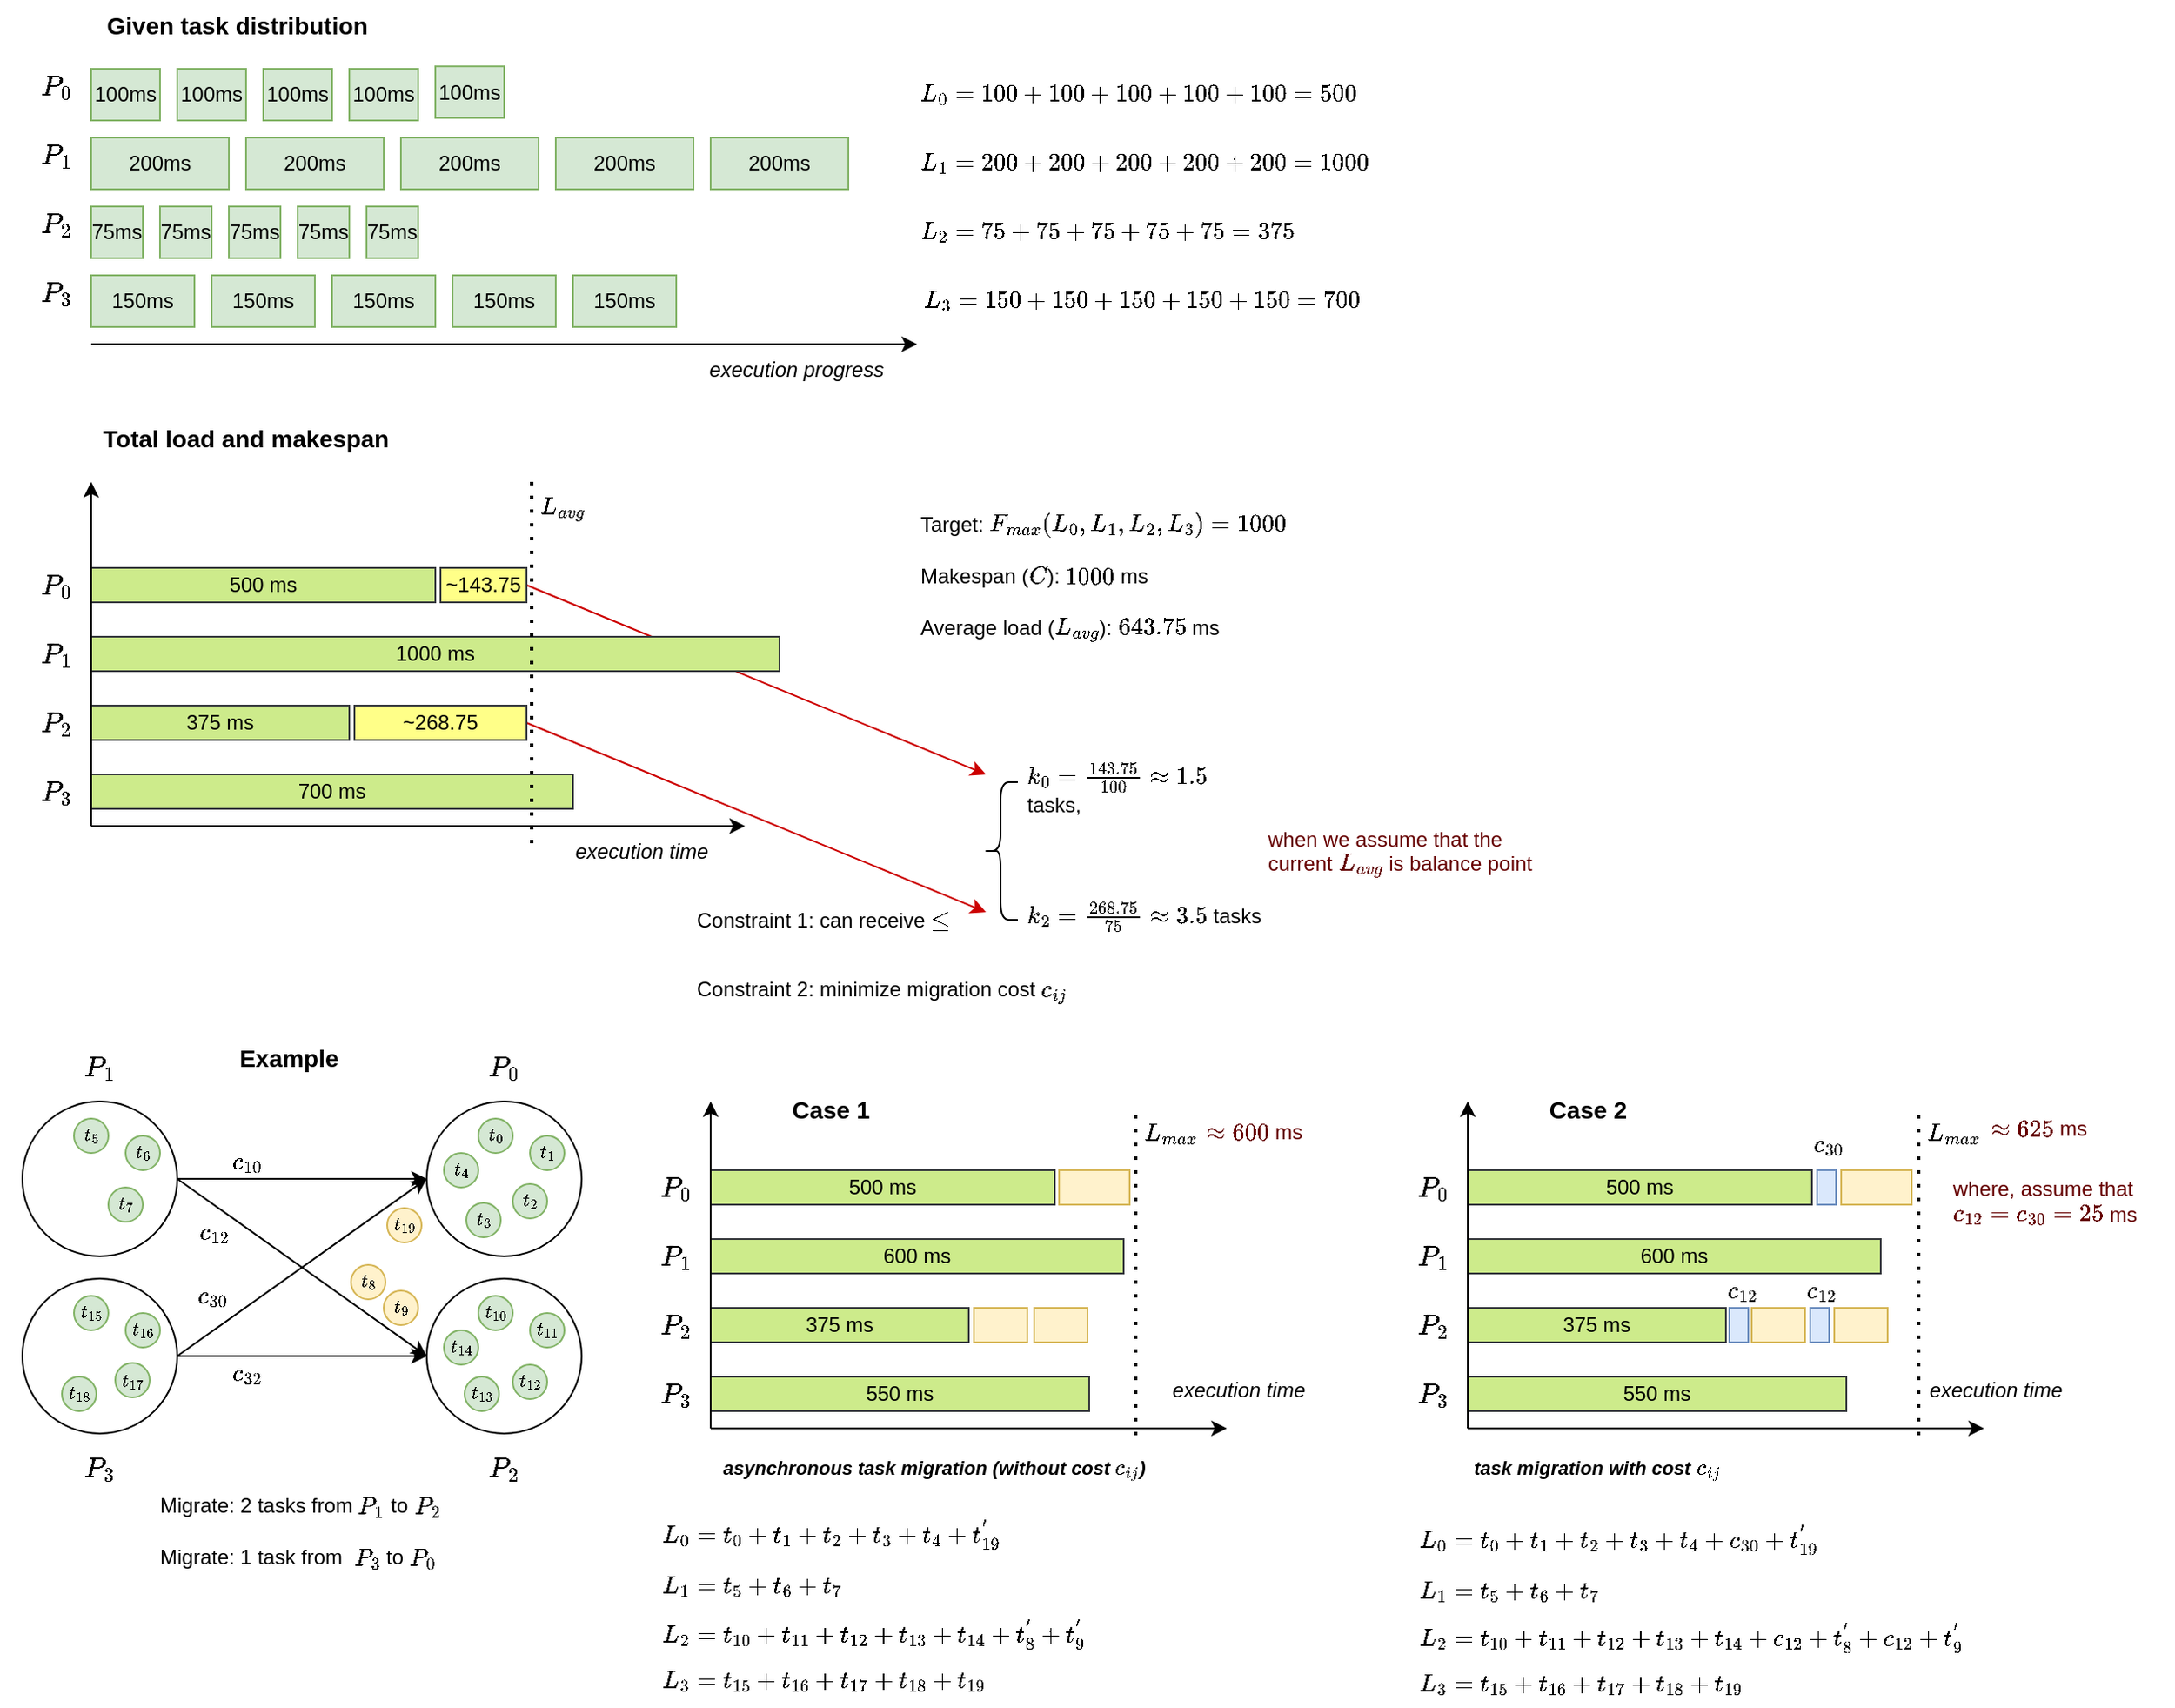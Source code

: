 <mxfile version="21.6.1" type="device">
  <diagram name="Page-1" id="OCD1pQ2lFyb5-pAs6mBr">
    <mxGraphModel dx="1500" dy="915" grid="1" gridSize="10" guides="1" tooltips="1" connect="1" arrows="1" fold="1" page="1" pageScale="1" pageWidth="850" pageHeight="1100" math="1" shadow="0">
      <root>
        <mxCell id="0" />
        <mxCell id="1" parent="0" />
        <mxCell id="dyOHYiIMp45q6dB9HG6w-23" value="" style="group" vertex="1" connectable="0" parent="1">
          <mxGeometry x="687" y="684" width="53" height="190" as="geometry" />
        </mxCell>
        <mxCell id="dyOHYiIMp45q6dB9HG6w-24" value="" style="endArrow=none;dashed=1;html=1;dashPattern=1 3;strokeWidth=2;rounded=0;" edge="1" parent="dyOHYiIMp45q6dB9HG6w-23">
          <mxGeometry width="50" height="50" relative="1" as="geometry">
            <mxPoint y="190" as="sourcePoint" />
            <mxPoint as="targetPoint" />
          </mxGeometry>
        </mxCell>
        <mxCell id="dyOHYiIMp45q6dB9HG6w-25" value="\(L_{max}\)" style="text;html=1;strokeColor=none;fillColor=none;align=left;verticalAlign=middle;whiteSpace=wrap;rounded=0;" vertex="1" parent="dyOHYiIMp45q6dB9HG6w-23">
          <mxGeometry x="3" width="50" height="27.143" as="geometry" />
        </mxCell>
        <mxCell id="dyOHYiIMp45q6dB9HG6w-4" value="" style="shape=curlyBracket;whiteSpace=wrap;html=1;rounded=1;labelPosition=left;verticalLabelPosition=middle;align=right;verticalAlign=middle;" vertex="1" parent="1">
          <mxGeometry x="598.5" y="494.5" width="20" height="80" as="geometry" />
        </mxCell>
        <mxCell id="sD0XBtN898RwaV4NvgBG-74" value="" style="endArrow=classic;html=1;rounded=0;exitX=1;exitY=0.5;exitDx=0;exitDy=0;strokeColor=#CC0000;" parent="1" source="sD0XBtN898RwaV4NvgBG-68" edge="1">
          <mxGeometry width="50" height="50" relative="1" as="geometry">
            <mxPoint x="343" y="390" as="sourcePoint" />
            <mxPoint x="600" y="570" as="targetPoint" />
          </mxGeometry>
        </mxCell>
        <mxCell id="sD0XBtN898RwaV4NvgBG-73" value="" style="endArrow=classic;html=1;rounded=0;exitX=1;exitY=0.5;exitDx=0;exitDy=0;strokeColor=#CC0000;" parent="1" source="sD0XBtN898RwaV4NvgBG-67" edge="1">
          <mxGeometry width="50" height="50" relative="1" as="geometry">
            <mxPoint x="400" y="490" as="sourcePoint" />
            <mxPoint x="600" y="490" as="targetPoint" />
          </mxGeometry>
        </mxCell>
        <mxCell id="sD0XBtN898RwaV4NvgBG-1" value="$$P_{0}$$" style="text;html=1;strokeColor=none;fillColor=none;align=center;verticalAlign=middle;whiteSpace=wrap;rounded=0;fontSize=14;" parent="1" vertex="1">
          <mxGeometry x="40" y="70" width="40" height="40" as="geometry" />
        </mxCell>
        <mxCell id="sD0XBtN898RwaV4NvgBG-2" value="$$P_{1}$$" style="text;html=1;strokeColor=none;fillColor=none;align=center;verticalAlign=middle;whiteSpace=wrap;rounded=0;fontSize=14;" parent="1" vertex="1">
          <mxGeometry x="40" y="110" width="40" height="40" as="geometry" />
        </mxCell>
        <mxCell id="sD0XBtN898RwaV4NvgBG-4" value="100ms" style="rounded=0;whiteSpace=wrap;html=1;fillColor=#d5e8d4;strokeColor=#82b366;" parent="1" vertex="1">
          <mxGeometry x="80" y="80" width="40" height="30" as="geometry" />
        </mxCell>
        <mxCell id="sD0XBtN898RwaV4NvgBG-5" value="100ms" style="rounded=0;whiteSpace=wrap;html=1;fillColor=#d5e8d4;strokeColor=#82b366;" parent="1" vertex="1">
          <mxGeometry x="130" y="80" width="40" height="30" as="geometry" />
        </mxCell>
        <mxCell id="sD0XBtN898RwaV4NvgBG-6" value="100ms" style="rounded=0;whiteSpace=wrap;html=1;fillColor=#d5e8d4;strokeColor=#82b366;" parent="1" vertex="1">
          <mxGeometry x="180" y="80" width="40" height="30" as="geometry" />
        </mxCell>
        <mxCell id="sD0XBtN898RwaV4NvgBG-7" value="100ms" style="rounded=0;whiteSpace=wrap;html=1;fillColor=#d5e8d4;strokeColor=#82b366;" parent="1" vertex="1">
          <mxGeometry x="230" y="80" width="40" height="30" as="geometry" />
        </mxCell>
        <mxCell id="sD0XBtN898RwaV4NvgBG-8" value="200ms" style="rounded=0;whiteSpace=wrap;html=1;fillColor=#d5e8d4;strokeColor=#82b366;" parent="1" vertex="1">
          <mxGeometry x="80" y="120" width="80" height="30" as="geometry" />
        </mxCell>
        <mxCell id="sD0XBtN898RwaV4NvgBG-13" value="75ms" style="rounded=0;whiteSpace=wrap;html=1;fillColor=#d5e8d4;strokeColor=#82b366;" parent="1" vertex="1">
          <mxGeometry x="80" y="160" width="30" height="30" as="geometry" />
        </mxCell>
        <mxCell id="sD0XBtN898RwaV4NvgBG-14" value="$$P_{2}$$" style="text;html=1;strokeColor=none;fillColor=none;align=center;verticalAlign=middle;whiteSpace=wrap;rounded=0;fontSize=14;" parent="1" vertex="1">
          <mxGeometry x="40" y="150" width="40" height="40" as="geometry" />
        </mxCell>
        <mxCell id="sD0XBtN898RwaV4NvgBG-15" value="75ms" style="rounded=0;whiteSpace=wrap;html=1;fillColor=#d5e8d4;strokeColor=#82b366;" parent="1" vertex="1">
          <mxGeometry x="120" y="160" width="30" height="30" as="geometry" />
        </mxCell>
        <mxCell id="sD0XBtN898RwaV4NvgBG-16" value="75ms" style="rounded=0;whiteSpace=wrap;html=1;fillColor=#d5e8d4;strokeColor=#82b366;" parent="1" vertex="1">
          <mxGeometry x="160" y="160" width="30" height="30" as="geometry" />
        </mxCell>
        <mxCell id="sD0XBtN898RwaV4NvgBG-17" value="75ms" style="rounded=0;whiteSpace=wrap;html=1;fillColor=#d5e8d4;strokeColor=#82b366;" parent="1" vertex="1">
          <mxGeometry x="200" y="160" width="30" height="30" as="geometry" />
        </mxCell>
        <mxCell id="sD0XBtN898RwaV4NvgBG-18" value="75ms" style="rounded=0;whiteSpace=wrap;html=1;fillColor=#d5e8d4;strokeColor=#82b366;" parent="1" vertex="1">
          <mxGeometry x="240" y="160" width="30" height="30" as="geometry" />
        </mxCell>
        <mxCell id="sD0XBtN898RwaV4NvgBG-19" value="150ms" style="rounded=0;whiteSpace=wrap;html=1;fillColor=#d5e8d4;strokeColor=#82b366;" parent="1" vertex="1">
          <mxGeometry x="80" y="200" width="60" height="30" as="geometry" />
        </mxCell>
        <mxCell id="sD0XBtN898RwaV4NvgBG-20" value="200ms" style="rounded=0;whiteSpace=wrap;html=1;fillColor=#d5e8d4;strokeColor=#82b366;" parent="1" vertex="1">
          <mxGeometry x="170" y="120" width="80" height="30" as="geometry" />
        </mxCell>
        <mxCell id="sD0XBtN898RwaV4NvgBG-21" value="200ms" style="rounded=0;whiteSpace=wrap;html=1;fillColor=#d5e8d4;strokeColor=#82b366;" parent="1" vertex="1">
          <mxGeometry x="260" y="120" width="80" height="30" as="geometry" />
        </mxCell>
        <mxCell id="sD0XBtN898RwaV4NvgBG-22" value="200ms" style="rounded=0;whiteSpace=wrap;html=1;fillColor=#d5e8d4;strokeColor=#82b366;" parent="1" vertex="1">
          <mxGeometry x="350" y="120" width="80" height="30" as="geometry" />
        </mxCell>
        <mxCell id="sD0XBtN898RwaV4NvgBG-23" value="200ms" style="rounded=0;whiteSpace=wrap;html=1;fillColor=#d5e8d4;strokeColor=#82b366;" parent="1" vertex="1">
          <mxGeometry x="440" y="120" width="80" height="30" as="geometry" />
        </mxCell>
        <mxCell id="sD0XBtN898RwaV4NvgBG-24" value="150ms" style="rounded=0;whiteSpace=wrap;html=1;fillColor=#d5e8d4;strokeColor=#82b366;" parent="1" vertex="1">
          <mxGeometry x="150" y="200" width="60" height="30" as="geometry" />
        </mxCell>
        <mxCell id="sD0XBtN898RwaV4NvgBG-25" value="150ms" style="rounded=0;whiteSpace=wrap;html=1;fillColor=#d5e8d4;strokeColor=#82b366;" parent="1" vertex="1">
          <mxGeometry x="220" y="200" width="60" height="30" as="geometry" />
        </mxCell>
        <mxCell id="sD0XBtN898RwaV4NvgBG-26" value="150ms" style="rounded=0;whiteSpace=wrap;html=1;fillColor=#d5e8d4;strokeColor=#82b366;" parent="1" vertex="1">
          <mxGeometry x="290" y="200" width="60" height="30" as="geometry" />
        </mxCell>
        <mxCell id="sD0XBtN898RwaV4NvgBG-27" value="150ms" style="rounded=0;whiteSpace=wrap;html=1;fillColor=#d5e8d4;strokeColor=#82b366;" parent="1" vertex="1">
          <mxGeometry x="360" y="200" width="60" height="30" as="geometry" />
        </mxCell>
        <mxCell id="sD0XBtN898RwaV4NvgBG-28" value="$$P_{3}$$" style="text;html=1;strokeColor=none;fillColor=none;align=center;verticalAlign=middle;whiteSpace=wrap;rounded=0;fontSize=14;" parent="1" vertex="1">
          <mxGeometry x="40" y="190" width="40" height="40" as="geometry" />
        </mxCell>
        <mxCell id="sD0XBtN898RwaV4NvgBG-29" value="" style="endArrow=classic;html=1;rounded=0;" parent="1" edge="1">
          <mxGeometry width="50" height="50" relative="1" as="geometry">
            <mxPoint x="80" y="240" as="sourcePoint" />
            <mxPoint x="560" y="240" as="targetPoint" />
          </mxGeometry>
        </mxCell>
        <mxCell id="sD0XBtN898RwaV4NvgBG-30" value="execution progress" style="text;html=1;strokeColor=none;fillColor=none;align=center;verticalAlign=middle;whiteSpace=wrap;rounded=0;fontStyle=2" parent="1" vertex="1">
          <mxGeometry x="430" y="240" width="120" height="30" as="geometry" />
        </mxCell>
        <mxCell id="sD0XBtN898RwaV4NvgBG-31" value="&lt;font style=&quot;font-size: 14px;&quot;&gt;Total load and makespan&lt;/font&gt;" style="text;html=1;strokeColor=none;fillColor=none;align=center;verticalAlign=middle;whiteSpace=wrap;rounded=0;fontStyle=1" parent="1" vertex="1">
          <mxGeometry x="80" y="280" width="180" height="30" as="geometry" />
        </mxCell>
        <mxCell id="sD0XBtN898RwaV4NvgBG-32" value="$$P_{0}$$" style="text;html=1;strokeColor=none;fillColor=none;align=center;verticalAlign=middle;whiteSpace=wrap;rounded=0;fontSize=14;" parent="1" vertex="1">
          <mxGeometry x="40" y="360" width="40" height="40" as="geometry" />
        </mxCell>
        <mxCell id="sD0XBtN898RwaV4NvgBG-33" value="$$P_{1}$$" style="text;html=1;strokeColor=none;fillColor=none;align=center;verticalAlign=middle;whiteSpace=wrap;rounded=0;fontSize=14;" parent="1" vertex="1">
          <mxGeometry x="40" y="400" width="40" height="40" as="geometry" />
        </mxCell>
        <mxCell id="sD0XBtN898RwaV4NvgBG-34" value="500 ms" style="rounded=0;whiteSpace=wrap;html=1;fillColor=#cdeb8b;strokeColor=#36393d;" parent="1" vertex="1">
          <mxGeometry x="80" y="370" width="200" height="20" as="geometry" />
        </mxCell>
        <mxCell id="sD0XBtN898RwaV4NvgBG-40" value="$$P_{2}$$" style="text;html=1;strokeColor=none;fillColor=none;align=center;verticalAlign=middle;whiteSpace=wrap;rounded=0;fontSize=14;" parent="1" vertex="1">
          <mxGeometry x="40" y="440" width="40" height="40" as="geometry" />
        </mxCell>
        <mxCell id="sD0XBtN898RwaV4NvgBG-54" value="$$P_{3}$$" style="text;html=1;strokeColor=none;fillColor=none;align=center;verticalAlign=middle;whiteSpace=wrap;rounded=0;fontSize=14;" parent="1" vertex="1">
          <mxGeometry x="40" y="480" width="40" height="40" as="geometry" />
        </mxCell>
        <mxCell id="sD0XBtN898RwaV4NvgBG-55" value="" style="endArrow=classic;html=1;rounded=0;entryX=1;entryY=0;entryDx=0;entryDy=0;" parent="1" edge="1" target="sD0XBtN898RwaV4NvgBG-64">
          <mxGeometry width="50" height="50" relative="1" as="geometry">
            <mxPoint x="80" y="520" as="sourcePoint" />
            <mxPoint x="480" y="520" as="targetPoint" />
          </mxGeometry>
        </mxCell>
        <mxCell id="sD0XBtN898RwaV4NvgBG-56" value="1000 ms" style="rounded=0;whiteSpace=wrap;html=1;fillColor=#cdeb8b;strokeColor=#36393d;" parent="1" vertex="1">
          <mxGeometry x="80" y="410" width="400" height="20" as="geometry" />
        </mxCell>
        <mxCell id="sD0XBtN898RwaV4NvgBG-57" value="375 ms" style="rounded=0;whiteSpace=wrap;html=1;fillColor=#cdeb8b;strokeColor=#36393d;" parent="1" vertex="1">
          <mxGeometry x="80" y="450" width="150" height="20" as="geometry" />
        </mxCell>
        <mxCell id="sD0XBtN898RwaV4NvgBG-58" value="700 ms" style="rounded=0;whiteSpace=wrap;html=1;fillColor=#cdeb8b;strokeColor=#36393d;" parent="1" vertex="1">
          <mxGeometry x="80" y="490" width="280" height="20" as="geometry" />
        </mxCell>
        <mxCell id="sD0XBtN898RwaV4NvgBG-59" value="" style="endArrow=classic;html=1;rounded=0;exitX=1;exitY=1;exitDx=0;exitDy=0;" parent="1" source="sD0XBtN898RwaV4NvgBG-54" edge="1">
          <mxGeometry width="50" height="50" relative="1" as="geometry">
            <mxPoint x="90" y="530" as="sourcePoint" />
            <mxPoint x="80" y="320" as="targetPoint" />
          </mxGeometry>
        </mxCell>
        <mxCell id="sD0XBtN898RwaV4NvgBG-60" value="Target: \(F_{max}(L_{0}, L_{1}, L_{2}, L_{3}) = 1000\)&amp;nbsp;" style="text;html=1;strokeColor=none;fillColor=none;align=left;verticalAlign=middle;whiteSpace=wrap;rounded=0;" parent="1" vertex="1">
          <mxGeometry x="560" y="330" width="240" height="30" as="geometry" />
        </mxCell>
        <mxCell id="sD0XBtN898RwaV4NvgBG-61" value="Makespan (\(C\)): \(1000\) ms" style="text;html=1;strokeColor=none;fillColor=none;align=left;verticalAlign=middle;whiteSpace=wrap;rounded=0;" parent="1" vertex="1">
          <mxGeometry x="560" y="360" width="240" height="30" as="geometry" />
        </mxCell>
        <mxCell id="sD0XBtN898RwaV4NvgBG-62" value="Average load (\(L_{avg}\)): \(643.75\) ms" style="text;html=1;strokeColor=none;fillColor=none;align=left;verticalAlign=middle;whiteSpace=wrap;rounded=0;" parent="1" vertex="1">
          <mxGeometry x="560" y="390" width="240" height="30" as="geometry" />
        </mxCell>
        <mxCell id="sD0XBtN898RwaV4NvgBG-64" value="execution time" style="text;html=1;strokeColor=none;fillColor=none;align=center;verticalAlign=middle;whiteSpace=wrap;rounded=0;fontStyle=2" parent="1" vertex="1">
          <mxGeometry x="340" y="520" width="120" height="30" as="geometry" />
        </mxCell>
        <mxCell id="sD0XBtN898RwaV4NvgBG-66" value="" style="group" parent="1" vertex="1" connectable="0">
          <mxGeometry x="336" y="320" width="53" height="210" as="geometry" />
        </mxCell>
        <mxCell id="sD0XBtN898RwaV4NvgBG-63" value="" style="endArrow=none;dashed=1;html=1;dashPattern=1 3;strokeWidth=2;rounded=0;" parent="sD0XBtN898RwaV4NvgBG-66" edge="1">
          <mxGeometry width="50" height="50" relative="1" as="geometry">
            <mxPoint y="210" as="sourcePoint" />
            <mxPoint as="targetPoint" />
          </mxGeometry>
        </mxCell>
        <mxCell id="sD0XBtN898RwaV4NvgBG-65" value="\(L_{avg}\)" style="text;html=1;strokeColor=none;fillColor=none;align=left;verticalAlign=middle;whiteSpace=wrap;rounded=0;" parent="sD0XBtN898RwaV4NvgBG-66" vertex="1">
          <mxGeometry x="3" width="50" height="30" as="geometry" />
        </mxCell>
        <mxCell id="sD0XBtN898RwaV4NvgBG-67" value="~143.75" style="rounded=0;whiteSpace=wrap;html=1;fillColor=#ffff88;strokeColor=#36393d;" parent="1" vertex="1">
          <mxGeometry x="283" y="370" width="50" height="20" as="geometry" />
        </mxCell>
        <mxCell id="sD0XBtN898RwaV4NvgBG-68" value="~268.75" style="rounded=0;whiteSpace=wrap;html=1;fillColor=#ffff88;strokeColor=#36393d;" parent="1" vertex="1">
          <mxGeometry x="233" y="450" width="100" height="20" as="geometry" />
        </mxCell>
        <mxCell id="sD0XBtN898RwaV4NvgBG-69" value="Constraint 1: can receive \( \le \)" style="text;html=1;strokeColor=none;fillColor=none;align=left;verticalAlign=middle;whiteSpace=wrap;rounded=0;" parent="1" vertex="1">
          <mxGeometry x="430" y="560" width="160" height="30" as="geometry" />
        </mxCell>
        <mxCell id="sD0XBtN898RwaV4NvgBG-70" value="Constraint 2: minimize migration cost \( c_{ij} \)" style="text;html=1;strokeColor=none;fillColor=none;align=left;verticalAlign=middle;whiteSpace=wrap;rounded=0;" parent="1" vertex="1">
          <mxGeometry x="430" y="600" width="240" height="30" as="geometry" />
        </mxCell>
        <mxCell id="sD0XBtN898RwaV4NvgBG-75" value="" style="ellipse;whiteSpace=wrap;html=1;aspect=fixed;" parent="1" vertex="1">
          <mxGeometry x="40" y="680" width="90" height="90" as="geometry" />
        </mxCell>
        <mxCell id="sD0XBtN898RwaV4NvgBG-83" value="" style="group" parent="1" vertex="1" connectable="0">
          <mxGeometry x="70" y="690" width="20" height="20" as="geometry" />
        </mxCell>
        <mxCell id="sD0XBtN898RwaV4NvgBG-77" value="" style="ellipse;whiteSpace=wrap;html=1;aspect=fixed;fillColor=#d5e8d4;strokeColor=#82b366;" parent="sD0XBtN898RwaV4NvgBG-83" vertex="1">
          <mxGeometry width="20" height="20" as="geometry" />
        </mxCell>
        <mxCell id="sD0XBtN898RwaV4NvgBG-82" value="\(t_{5}\)" style="text;html=1;strokeColor=none;fillColor=none;align=center;verticalAlign=middle;whiteSpace=wrap;rounded=0;fontSize=9;" parent="sD0XBtN898RwaV4NvgBG-83" vertex="1">
          <mxGeometry width="20" height="20" as="geometry" />
        </mxCell>
        <mxCell id="sD0XBtN898RwaV4NvgBG-84" value="" style="group" parent="1" vertex="1" connectable="0">
          <mxGeometry x="100" y="700" width="20" height="20" as="geometry" />
        </mxCell>
        <mxCell id="sD0XBtN898RwaV4NvgBG-85" value="" style="ellipse;whiteSpace=wrap;html=1;aspect=fixed;fillColor=#d5e8d4;strokeColor=#82b366;" parent="sD0XBtN898RwaV4NvgBG-84" vertex="1">
          <mxGeometry width="20" height="20" as="geometry" />
        </mxCell>
        <mxCell id="sD0XBtN898RwaV4NvgBG-86" value="\(t_{6}\)" style="text;html=1;strokeColor=none;fillColor=none;align=center;verticalAlign=middle;whiteSpace=wrap;rounded=0;fontSize=9;" parent="sD0XBtN898RwaV4NvgBG-84" vertex="1">
          <mxGeometry width="20" height="20" as="geometry" />
        </mxCell>
        <mxCell id="sD0XBtN898RwaV4NvgBG-87" value="" style="group" parent="1" vertex="1" connectable="0">
          <mxGeometry x="90" y="730" width="20" height="20" as="geometry" />
        </mxCell>
        <mxCell id="sD0XBtN898RwaV4NvgBG-88" value="" style="ellipse;whiteSpace=wrap;html=1;aspect=fixed;fillColor=#d5e8d4;strokeColor=#82b366;" parent="sD0XBtN898RwaV4NvgBG-87" vertex="1">
          <mxGeometry width="20" height="20" as="geometry" />
        </mxCell>
        <mxCell id="sD0XBtN898RwaV4NvgBG-89" value="\(t_{7}\)" style="text;html=1;strokeColor=none;fillColor=none;align=center;verticalAlign=middle;whiteSpace=wrap;rounded=0;fontSize=9;" parent="sD0XBtN898RwaV4NvgBG-87" vertex="1">
          <mxGeometry width="20" height="20" as="geometry" />
        </mxCell>
        <mxCell id="sD0XBtN898RwaV4NvgBG-96" value="" style="ellipse;whiteSpace=wrap;html=1;aspect=fixed;" parent="1" vertex="1">
          <mxGeometry x="275" y="680" width="90" height="90" as="geometry" />
        </mxCell>
        <mxCell id="sD0XBtN898RwaV4NvgBG-97" value="" style="group" parent="1" vertex="1" connectable="0">
          <mxGeometry x="305" y="690" width="20" height="20" as="geometry" />
        </mxCell>
        <mxCell id="sD0XBtN898RwaV4NvgBG-98" value="" style="ellipse;whiteSpace=wrap;html=1;aspect=fixed;fillColor=#d5e8d4;strokeColor=#82b366;" parent="sD0XBtN898RwaV4NvgBG-97" vertex="1">
          <mxGeometry width="20" height="20" as="geometry" />
        </mxCell>
        <mxCell id="sD0XBtN898RwaV4NvgBG-99" value="\(t_{0}\)" style="text;html=1;strokeColor=none;fillColor=none;align=center;verticalAlign=middle;whiteSpace=wrap;rounded=0;fontSize=9;" parent="sD0XBtN898RwaV4NvgBG-97" vertex="1">
          <mxGeometry width="20" height="20" as="geometry" />
        </mxCell>
        <mxCell id="sD0XBtN898RwaV4NvgBG-100" value="" style="group" parent="1" vertex="1" connectable="0">
          <mxGeometry x="335" y="700" width="20" height="20" as="geometry" />
        </mxCell>
        <mxCell id="sD0XBtN898RwaV4NvgBG-101" value="" style="ellipse;whiteSpace=wrap;html=1;aspect=fixed;fillColor=#d5e8d4;strokeColor=#82b366;" parent="sD0XBtN898RwaV4NvgBG-100" vertex="1">
          <mxGeometry width="20" height="20" as="geometry" />
        </mxCell>
        <mxCell id="sD0XBtN898RwaV4NvgBG-102" value="\(t_{1}\)" style="text;html=1;strokeColor=none;fillColor=none;align=center;verticalAlign=middle;whiteSpace=wrap;rounded=0;fontSize=9;" parent="sD0XBtN898RwaV4NvgBG-100" vertex="1">
          <mxGeometry width="20" height="20" as="geometry" />
        </mxCell>
        <mxCell id="sD0XBtN898RwaV4NvgBG-103" value="" style="group" parent="1" vertex="1" connectable="0">
          <mxGeometry x="325" y="728" width="20" height="20" as="geometry" />
        </mxCell>
        <mxCell id="sD0XBtN898RwaV4NvgBG-104" value="" style="ellipse;whiteSpace=wrap;html=1;aspect=fixed;fillColor=#d5e8d4;strokeColor=#82b366;" parent="sD0XBtN898RwaV4NvgBG-103" vertex="1">
          <mxGeometry width="20" height="20" as="geometry" />
        </mxCell>
        <mxCell id="sD0XBtN898RwaV4NvgBG-105" value="\(t_{2}\)" style="text;html=1;strokeColor=none;fillColor=none;align=center;verticalAlign=middle;whiteSpace=wrap;rounded=0;fontSize=9;" parent="sD0XBtN898RwaV4NvgBG-103" vertex="1">
          <mxGeometry width="20" height="20" as="geometry" />
        </mxCell>
        <mxCell id="sD0XBtN898RwaV4NvgBG-106" value="" style="group" parent="1" vertex="1" connectable="0">
          <mxGeometry x="285" y="710" width="20" height="20" as="geometry" />
        </mxCell>
        <mxCell id="sD0XBtN898RwaV4NvgBG-107" value="" style="ellipse;whiteSpace=wrap;html=1;aspect=fixed;fillColor=#d5e8d4;strokeColor=#82b366;" parent="sD0XBtN898RwaV4NvgBG-106" vertex="1">
          <mxGeometry width="20" height="20" as="geometry" />
        </mxCell>
        <mxCell id="sD0XBtN898RwaV4NvgBG-108" value="\(t_{4}\)" style="text;html=1;strokeColor=none;fillColor=none;align=center;verticalAlign=middle;whiteSpace=wrap;rounded=0;fontSize=9;" parent="sD0XBtN898RwaV4NvgBG-106" vertex="1">
          <mxGeometry width="20" height="20" as="geometry" />
        </mxCell>
        <mxCell id="sD0XBtN898RwaV4NvgBG-109" value="" style="group" parent="1" vertex="1" connectable="0">
          <mxGeometry x="298" y="739" width="20" height="20" as="geometry" />
        </mxCell>
        <mxCell id="sD0XBtN898RwaV4NvgBG-110" value="" style="ellipse;whiteSpace=wrap;html=1;aspect=fixed;fillColor=#d5e8d4;strokeColor=#82b366;" parent="sD0XBtN898RwaV4NvgBG-109" vertex="1">
          <mxGeometry width="20" height="20" as="geometry" />
        </mxCell>
        <mxCell id="sD0XBtN898RwaV4NvgBG-111" value="\(t_{3}\)" style="text;html=1;strokeColor=none;fillColor=none;align=center;verticalAlign=middle;whiteSpace=wrap;rounded=0;fontSize=9;" parent="sD0XBtN898RwaV4NvgBG-109" vertex="1">
          <mxGeometry width="20" height="20" as="geometry" />
        </mxCell>
        <mxCell id="sD0XBtN898RwaV4NvgBG-112" value="" style="ellipse;whiteSpace=wrap;html=1;aspect=fixed;" parent="1" vertex="1">
          <mxGeometry x="275" y="783" width="90" height="90" as="geometry" />
        </mxCell>
        <mxCell id="sD0XBtN898RwaV4NvgBG-113" value="" style="group" parent="1" vertex="1" connectable="0">
          <mxGeometry x="305" y="793" width="20" height="20" as="geometry" />
        </mxCell>
        <mxCell id="sD0XBtN898RwaV4NvgBG-114" value="" style="ellipse;whiteSpace=wrap;html=1;aspect=fixed;fillColor=#d5e8d4;strokeColor=#82b366;" parent="sD0XBtN898RwaV4NvgBG-113" vertex="1">
          <mxGeometry width="20" height="20" as="geometry" />
        </mxCell>
        <mxCell id="sD0XBtN898RwaV4NvgBG-115" value="\(t_{10}\)" style="text;html=1;strokeColor=none;fillColor=none;align=center;verticalAlign=middle;whiteSpace=wrap;rounded=0;fontSize=9;" parent="sD0XBtN898RwaV4NvgBG-113" vertex="1">
          <mxGeometry width="20" height="20" as="geometry" />
        </mxCell>
        <mxCell id="sD0XBtN898RwaV4NvgBG-116" value="" style="group" parent="1" vertex="1" connectable="0">
          <mxGeometry x="335" y="803" width="20" height="20" as="geometry" />
        </mxCell>
        <mxCell id="sD0XBtN898RwaV4NvgBG-117" value="" style="ellipse;whiteSpace=wrap;html=1;aspect=fixed;fillColor=#d5e8d4;strokeColor=#82b366;" parent="sD0XBtN898RwaV4NvgBG-116" vertex="1">
          <mxGeometry width="20" height="20" as="geometry" />
        </mxCell>
        <mxCell id="sD0XBtN898RwaV4NvgBG-118" value="\(t_{11}\)" style="text;html=1;strokeColor=none;fillColor=none;align=center;verticalAlign=middle;whiteSpace=wrap;rounded=0;fontSize=9;" parent="sD0XBtN898RwaV4NvgBG-116" vertex="1">
          <mxGeometry width="20" height="20" as="geometry" />
        </mxCell>
        <mxCell id="sD0XBtN898RwaV4NvgBG-119" value="" style="group" parent="1" vertex="1" connectable="0">
          <mxGeometry x="325" y="833" width="20" height="20" as="geometry" />
        </mxCell>
        <mxCell id="sD0XBtN898RwaV4NvgBG-120" value="" style="ellipse;whiteSpace=wrap;html=1;aspect=fixed;fillColor=#d5e8d4;strokeColor=#82b366;" parent="sD0XBtN898RwaV4NvgBG-119" vertex="1">
          <mxGeometry width="20" height="20" as="geometry" />
        </mxCell>
        <mxCell id="sD0XBtN898RwaV4NvgBG-121" value="\(t_{12}\)" style="text;html=1;strokeColor=none;fillColor=none;align=center;verticalAlign=middle;whiteSpace=wrap;rounded=0;fontSize=9;" parent="sD0XBtN898RwaV4NvgBG-119" vertex="1">
          <mxGeometry width="20" height="20" as="geometry" />
        </mxCell>
        <mxCell id="sD0XBtN898RwaV4NvgBG-122" value="" style="group" parent="1" vertex="1" connectable="0">
          <mxGeometry x="285" y="813" width="20" height="20" as="geometry" />
        </mxCell>
        <mxCell id="sD0XBtN898RwaV4NvgBG-123" value="" style="ellipse;whiteSpace=wrap;html=1;aspect=fixed;fillColor=#d5e8d4;strokeColor=#82b366;" parent="sD0XBtN898RwaV4NvgBG-122" vertex="1">
          <mxGeometry width="20" height="20" as="geometry" />
        </mxCell>
        <mxCell id="sD0XBtN898RwaV4NvgBG-124" value="\(t_{14}\)" style="text;html=1;strokeColor=none;fillColor=none;align=center;verticalAlign=middle;whiteSpace=wrap;rounded=0;fontSize=9;" parent="sD0XBtN898RwaV4NvgBG-122" vertex="1">
          <mxGeometry width="20" height="20" as="geometry" />
        </mxCell>
        <mxCell id="sD0XBtN898RwaV4NvgBG-125" value="" style="group" parent="1" vertex="1" connectable="0">
          <mxGeometry x="297" y="840" width="20" height="20" as="geometry" />
        </mxCell>
        <mxCell id="sD0XBtN898RwaV4NvgBG-126" value="" style="ellipse;whiteSpace=wrap;html=1;aspect=fixed;fillColor=#d5e8d4;strokeColor=#82b366;" parent="sD0XBtN898RwaV4NvgBG-125" vertex="1">
          <mxGeometry width="20" height="20" as="geometry" />
        </mxCell>
        <mxCell id="sD0XBtN898RwaV4NvgBG-127" value="\(t_{13}\)" style="text;html=1;strokeColor=none;fillColor=none;align=center;verticalAlign=middle;whiteSpace=wrap;rounded=0;fontSize=9;" parent="sD0XBtN898RwaV4NvgBG-125" vertex="1">
          <mxGeometry width="20" height="20" as="geometry" />
        </mxCell>
        <mxCell id="sD0XBtN898RwaV4NvgBG-128" value="" style="ellipse;whiteSpace=wrap;html=1;aspect=fixed;" parent="1" vertex="1">
          <mxGeometry x="40" y="783" width="90" height="90" as="geometry" />
        </mxCell>
        <mxCell id="sD0XBtN898RwaV4NvgBG-129" value="" style="group" parent="1" vertex="1" connectable="0">
          <mxGeometry x="70" y="793" width="20" height="20" as="geometry" />
        </mxCell>
        <mxCell id="sD0XBtN898RwaV4NvgBG-130" value="" style="ellipse;whiteSpace=wrap;html=1;aspect=fixed;fillColor=#d5e8d4;strokeColor=#82b366;" parent="sD0XBtN898RwaV4NvgBG-129" vertex="1">
          <mxGeometry width="20" height="20" as="geometry" />
        </mxCell>
        <mxCell id="sD0XBtN898RwaV4NvgBG-131" value="\(t_{15}\)" style="text;html=1;strokeColor=none;fillColor=none;align=center;verticalAlign=middle;whiteSpace=wrap;rounded=0;fontSize=9;" parent="sD0XBtN898RwaV4NvgBG-129" vertex="1">
          <mxGeometry width="20" height="20" as="geometry" />
        </mxCell>
        <mxCell id="sD0XBtN898RwaV4NvgBG-132" value="" style="group" parent="1" vertex="1" connectable="0">
          <mxGeometry x="100" y="803" width="20" height="20" as="geometry" />
        </mxCell>
        <mxCell id="sD0XBtN898RwaV4NvgBG-133" value="" style="ellipse;whiteSpace=wrap;html=1;aspect=fixed;fillColor=#d5e8d4;strokeColor=#82b366;" parent="sD0XBtN898RwaV4NvgBG-132" vertex="1">
          <mxGeometry width="20" height="20" as="geometry" />
        </mxCell>
        <mxCell id="sD0XBtN898RwaV4NvgBG-134" value="\(t_{16}\)" style="text;html=1;strokeColor=none;fillColor=none;align=center;verticalAlign=middle;whiteSpace=wrap;rounded=0;fontSize=9;" parent="sD0XBtN898RwaV4NvgBG-132" vertex="1">
          <mxGeometry width="20" height="20" as="geometry" />
        </mxCell>
        <mxCell id="sD0XBtN898RwaV4NvgBG-135" value="" style="group" parent="1" vertex="1" connectable="0">
          <mxGeometry x="94" y="832" width="20" height="20" as="geometry" />
        </mxCell>
        <mxCell id="sD0XBtN898RwaV4NvgBG-136" value="" style="ellipse;whiteSpace=wrap;html=1;aspect=fixed;fillColor=#d5e8d4;strokeColor=#82b366;" parent="sD0XBtN898RwaV4NvgBG-135" vertex="1">
          <mxGeometry width="20" height="20" as="geometry" />
        </mxCell>
        <mxCell id="sD0XBtN898RwaV4NvgBG-137" value="\(t_{17}\)" style="text;html=1;strokeColor=none;fillColor=none;align=center;verticalAlign=middle;whiteSpace=wrap;rounded=0;fontSize=9;" parent="sD0XBtN898RwaV4NvgBG-135" vertex="1">
          <mxGeometry y="1" width="20" height="20" as="geometry" />
        </mxCell>
        <mxCell id="sD0XBtN898RwaV4NvgBG-141" value="" style="group" parent="1" vertex="1" connectable="0">
          <mxGeometry x="63" y="840" width="20" height="20" as="geometry" />
        </mxCell>
        <mxCell id="sD0XBtN898RwaV4NvgBG-142" value="" style="ellipse;whiteSpace=wrap;html=1;aspect=fixed;fillColor=#d5e8d4;strokeColor=#82b366;" parent="sD0XBtN898RwaV4NvgBG-141" vertex="1">
          <mxGeometry width="20" height="20" as="geometry" />
        </mxCell>
        <mxCell id="sD0XBtN898RwaV4NvgBG-143" value="\(t_{18}\)" style="text;html=1;strokeColor=none;fillColor=none;align=center;verticalAlign=middle;whiteSpace=wrap;rounded=0;fontSize=9;" parent="sD0XBtN898RwaV4NvgBG-141" vertex="1">
          <mxGeometry width="20" height="20" as="geometry" />
        </mxCell>
        <mxCell id="sD0XBtN898RwaV4NvgBG-144" value="$$P_{0}$$" style="text;html=1;strokeColor=none;fillColor=none;align=center;verticalAlign=middle;whiteSpace=wrap;rounded=0;fontSize=14;" parent="1" vertex="1">
          <mxGeometry x="300" y="640" width="40" height="40" as="geometry" />
        </mxCell>
        <mxCell id="sD0XBtN898RwaV4NvgBG-145" value="$$P_{1}$$" style="text;html=1;strokeColor=none;fillColor=none;align=center;verticalAlign=middle;whiteSpace=wrap;rounded=0;fontSize=14;" parent="1" vertex="1">
          <mxGeometry x="65" y="640" width="40" height="40" as="geometry" />
        </mxCell>
        <mxCell id="sD0XBtN898RwaV4NvgBG-146" value="$$P_{2}$$" style="text;html=1;strokeColor=none;fillColor=none;align=center;verticalAlign=middle;whiteSpace=wrap;rounded=0;fontSize=14;" parent="1" vertex="1">
          <mxGeometry x="300" y="873" width="40" height="40" as="geometry" />
        </mxCell>
        <mxCell id="sD0XBtN898RwaV4NvgBG-147" value="$$P_{3}$$" style="text;html=1;strokeColor=none;fillColor=none;align=center;verticalAlign=middle;whiteSpace=wrap;rounded=0;fontSize=14;" parent="1" vertex="1">
          <mxGeometry x="65" y="873" width="40" height="40" as="geometry" />
        </mxCell>
        <mxCell id="sD0XBtN898RwaV4NvgBG-148" value="" style="endArrow=classic;html=1;rounded=0;exitX=1;exitY=0.5;exitDx=0;exitDy=0;entryX=0;entryY=0.5;entryDx=0;entryDy=0;" parent="1" source="sD0XBtN898RwaV4NvgBG-75" target="sD0XBtN898RwaV4NvgBG-96" edge="1">
          <mxGeometry width="50" height="50" relative="1" as="geometry">
            <mxPoint x="250" y="690" as="sourcePoint" />
            <mxPoint x="300" y="640" as="targetPoint" />
          </mxGeometry>
        </mxCell>
        <mxCell id="sD0XBtN898RwaV4NvgBG-149" value="" style="endArrow=classic;html=1;rounded=0;exitX=1;exitY=0.5;exitDx=0;exitDy=0;entryX=0;entryY=0.5;entryDx=0;entryDy=0;" parent="1" source="sD0XBtN898RwaV4NvgBG-75" target="sD0XBtN898RwaV4NvgBG-112" edge="1">
          <mxGeometry width="50" height="50" relative="1" as="geometry">
            <mxPoint x="140" y="735" as="sourcePoint" />
            <mxPoint x="285" y="735" as="targetPoint" />
          </mxGeometry>
        </mxCell>
        <mxCell id="sD0XBtN898RwaV4NvgBG-150" value="" style="endArrow=classic;html=1;rounded=0;exitX=1;exitY=0.5;exitDx=0;exitDy=0;entryX=0;entryY=0.5;entryDx=0;entryDy=0;" parent="1" source="sD0XBtN898RwaV4NvgBG-128" target="sD0XBtN898RwaV4NvgBG-96" edge="1">
          <mxGeometry width="50" height="50" relative="1" as="geometry">
            <mxPoint x="140" y="735" as="sourcePoint" />
            <mxPoint x="285" y="855" as="targetPoint" />
          </mxGeometry>
        </mxCell>
        <mxCell id="sD0XBtN898RwaV4NvgBG-151" value="" style="endArrow=classic;html=1;rounded=0;exitX=1;exitY=0.5;exitDx=0;exitDy=0;entryX=0;entryY=0.5;entryDx=0;entryDy=0;" parent="1" source="sD0XBtN898RwaV4NvgBG-128" target="sD0XBtN898RwaV4NvgBG-112" edge="1">
          <mxGeometry width="50" height="50" relative="1" as="geometry">
            <mxPoint x="140" y="838" as="sourcePoint" />
            <mxPoint x="285" y="718" as="targetPoint" />
          </mxGeometry>
        </mxCell>
        <mxCell id="sD0XBtN898RwaV4NvgBG-152" value="\( c_{10} \)" style="text;html=1;strokeColor=none;fillColor=none;align=left;verticalAlign=middle;whiteSpace=wrap;rounded=0;" parent="1" vertex="1">
          <mxGeometry x="160" y="700" width="30" height="30" as="geometry" />
        </mxCell>
        <mxCell id="sD0XBtN898RwaV4NvgBG-153" value="\( c_{12} \)" style="text;html=1;strokeColor=none;fillColor=none;align=left;verticalAlign=middle;whiteSpace=wrap;rounded=0;" parent="1" vertex="1">
          <mxGeometry x="141" y="741" width="30" height="30" as="geometry" />
        </mxCell>
        <mxCell id="sD0XBtN898RwaV4NvgBG-154" value="\( c_{30} \)" style="text;html=1;strokeColor=none;fillColor=none;align=left;verticalAlign=middle;whiteSpace=wrap;rounded=0;" parent="1" vertex="1">
          <mxGeometry x="140" y="778" width="30" height="30" as="geometry" />
        </mxCell>
        <mxCell id="sD0XBtN898RwaV4NvgBG-155" value="\( c_{32} \)" style="text;html=1;strokeColor=none;fillColor=none;align=left;verticalAlign=middle;whiteSpace=wrap;rounded=0;" parent="1" vertex="1">
          <mxGeometry x="160" y="823" width="30" height="30" as="geometry" />
        </mxCell>
        <mxCell id="sD0XBtN898RwaV4NvgBG-156" value="&lt;font style=&quot;font-size: 14px;&quot;&gt;Example&lt;/font&gt;" style="text;html=1;strokeColor=none;fillColor=none;align=center;verticalAlign=middle;whiteSpace=wrap;rounded=0;fontStyle=1" parent="1" vertex="1">
          <mxGeometry x="160" y="640" width="70" height="30" as="geometry" />
        </mxCell>
        <mxCell id="dyOHYiIMp45q6dB9HG6w-1" value="\(k_{0}=\frac{143.75&lt;br&gt;}{100}\approx 1.5&lt;br&gt;\) tasks," style="text;html=1;strokeColor=none;fillColor=none;align=left;verticalAlign=middle;whiteSpace=wrap;rounded=0;" vertex="1" parent="1">
          <mxGeometry x="621.5" y="488.5" width="140" height="20" as="geometry" />
        </mxCell>
        <mxCell id="dyOHYiIMp45q6dB9HG6w-3" value="\(k_{2}=\frac{268.75&lt;br&gt;}{75}\approx&amp;nbsp;&lt;br&gt;3.5\) tasks" style="text;html=1;strokeColor=none;fillColor=none;align=left;verticalAlign=middle;whiteSpace=wrap;rounded=0;" vertex="1" parent="1">
          <mxGeometry x="621.5" y="561.5" width="140" height="20" as="geometry" />
        </mxCell>
        <mxCell id="dyOHYiIMp45q6dB9HG6w-6" value="" style="group" vertex="1" connectable="0" parent="1">
          <mxGeometry x="252" y="742" width="20" height="20" as="geometry" />
        </mxCell>
        <mxCell id="sD0XBtN898RwaV4NvgBG-139" value="" style="ellipse;whiteSpace=wrap;html=1;aspect=fixed;fillColor=#fff2cc;strokeColor=#d6b656;" parent="dyOHYiIMp45q6dB9HG6w-6" vertex="1">
          <mxGeometry width="20" height="20" as="geometry" />
        </mxCell>
        <mxCell id="sD0XBtN898RwaV4NvgBG-140" value="\(t_{19}\)" style="text;html=1;strokeColor=none;fillColor=none;align=center;verticalAlign=middle;whiteSpace=wrap;rounded=0;fontSize=9;container=0;" parent="dyOHYiIMp45q6dB9HG6w-6" vertex="1">
          <mxGeometry width="20" height="20" as="geometry" />
        </mxCell>
        <mxCell id="dyOHYiIMp45q6dB9HG6w-7" value="" style="group" vertex="1" connectable="0" parent="1">
          <mxGeometry x="250" y="790" width="20" height="20" as="geometry" />
        </mxCell>
        <mxCell id="dyOHYiIMp45q6dB9HG6w-8" value="" style="ellipse;whiteSpace=wrap;html=1;aspect=fixed;fillColor=#fff2cc;strokeColor=#d6b656;" vertex="1" parent="dyOHYiIMp45q6dB9HG6w-7">
          <mxGeometry width="20" height="20" as="geometry" />
        </mxCell>
        <mxCell id="dyOHYiIMp45q6dB9HG6w-9" value="\(t_{9}\)" style="text;html=1;strokeColor=none;fillColor=none;align=center;verticalAlign=middle;whiteSpace=wrap;rounded=0;fontSize=9;container=0;" vertex="1" parent="dyOHYiIMp45q6dB9HG6w-7">
          <mxGeometry width="20" height="20" as="geometry" />
        </mxCell>
        <mxCell id="dyOHYiIMp45q6dB9HG6w-10" value="" style="group" vertex="1" connectable="0" parent="1">
          <mxGeometry x="231" y="775" width="20" height="20" as="geometry" />
        </mxCell>
        <mxCell id="dyOHYiIMp45q6dB9HG6w-11" value="" style="ellipse;whiteSpace=wrap;html=1;aspect=fixed;fillColor=#fff2cc;strokeColor=#d6b656;" vertex="1" parent="dyOHYiIMp45q6dB9HG6w-10">
          <mxGeometry width="20" height="20" as="geometry" />
        </mxCell>
        <mxCell id="dyOHYiIMp45q6dB9HG6w-12" value="\(t_{8}\)" style="text;html=1;strokeColor=none;fillColor=none;align=center;verticalAlign=middle;whiteSpace=wrap;rounded=0;fontSize=9;container=0;" vertex="1" parent="dyOHYiIMp45q6dB9HG6w-10">
          <mxGeometry width="20" height="20" as="geometry" />
        </mxCell>
        <mxCell id="dyOHYiIMp45q6dB9HG6w-13" value="$$P_{0}$$" style="text;html=1;strokeColor=none;fillColor=none;align=center;verticalAlign=middle;whiteSpace=wrap;rounded=0;fontSize=14;" vertex="1" parent="1">
          <mxGeometry x="400" y="710" width="40" height="40" as="geometry" />
        </mxCell>
        <mxCell id="dyOHYiIMp45q6dB9HG6w-14" value="$$P_{1}$$" style="text;html=1;strokeColor=none;fillColor=none;align=center;verticalAlign=middle;whiteSpace=wrap;rounded=0;fontSize=14;" vertex="1" parent="1">
          <mxGeometry x="400" y="750" width="40" height="40" as="geometry" />
        </mxCell>
        <mxCell id="dyOHYiIMp45q6dB9HG6w-15" value="500 ms" style="rounded=0;whiteSpace=wrap;html=1;fillColor=#cdeb8b;strokeColor=#36393d;" vertex="1" parent="1">
          <mxGeometry x="440" y="720" width="200" height="20" as="geometry" />
        </mxCell>
        <mxCell id="dyOHYiIMp45q6dB9HG6w-16" value="$$P_{2}$$" style="text;html=1;strokeColor=none;fillColor=none;align=center;verticalAlign=middle;whiteSpace=wrap;rounded=0;fontSize=14;" vertex="1" parent="1">
          <mxGeometry x="400" y="790" width="40" height="40" as="geometry" />
        </mxCell>
        <mxCell id="dyOHYiIMp45q6dB9HG6w-17" value="$$P_{3}$$" style="text;html=1;strokeColor=none;fillColor=none;align=center;verticalAlign=middle;whiteSpace=wrap;rounded=0;fontSize=14;" vertex="1" parent="1">
          <mxGeometry x="400" y="830" width="40" height="40" as="geometry" />
        </mxCell>
        <mxCell id="dyOHYiIMp45q6dB9HG6w-18" value="" style="endArrow=classic;html=1;rounded=0;" edge="1" parent="1">
          <mxGeometry width="50" height="50" relative="1" as="geometry">
            <mxPoint x="440" y="870" as="sourcePoint" />
            <mxPoint x="740" y="870" as="targetPoint" />
          </mxGeometry>
        </mxCell>
        <mxCell id="dyOHYiIMp45q6dB9HG6w-19" value="600 ms" style="rounded=0;whiteSpace=wrap;html=1;fillColor=#cdeb8b;strokeColor=#36393d;" vertex="1" parent="1">
          <mxGeometry x="440" y="760" width="240" height="20" as="geometry" />
        </mxCell>
        <mxCell id="dyOHYiIMp45q6dB9HG6w-20" value="375 ms" style="rounded=0;whiteSpace=wrap;html=1;fillColor=#cdeb8b;strokeColor=#36393d;" vertex="1" parent="1">
          <mxGeometry x="440" y="800" width="150" height="20" as="geometry" />
        </mxCell>
        <mxCell id="dyOHYiIMp45q6dB9HG6w-21" value="550 ms" style="rounded=0;whiteSpace=wrap;html=1;fillColor=#cdeb8b;strokeColor=#36393d;" vertex="1" parent="1">
          <mxGeometry x="440" y="840" width="220" height="20" as="geometry" />
        </mxCell>
        <mxCell id="dyOHYiIMp45q6dB9HG6w-22" value="" style="endArrow=classic;html=1;rounded=0;exitX=1;exitY=1;exitDx=0;exitDy=0;" edge="1" parent="1" source="dyOHYiIMp45q6dB9HG6w-17">
          <mxGeometry width="50" height="50" relative="1" as="geometry">
            <mxPoint x="450" y="880" as="sourcePoint" />
            <mxPoint x="440" y="680" as="targetPoint" />
          </mxGeometry>
        </mxCell>
        <mxCell id="dyOHYiIMp45q6dB9HG6w-26" value="" style="rounded=0;whiteSpace=wrap;html=1;fillColor=#fff2cc;strokeColor=#d6b656;" vertex="1" parent="1">
          <mxGeometry x="642.5" y="720" width="41" height="20" as="geometry" />
        </mxCell>
        <mxCell id="dyOHYiIMp45q6dB9HG6w-28" value="execution time" style="text;html=1;strokeColor=none;fillColor=none;align=center;verticalAlign=middle;whiteSpace=wrap;rounded=0;fontStyle=2" vertex="1" parent="1">
          <mxGeometry x="687" y="833" width="120" height="30" as="geometry" />
        </mxCell>
        <mxCell id="dyOHYiIMp45q6dB9HG6w-29" value="" style="rounded=0;whiteSpace=wrap;html=1;fillColor=#fff2cc;strokeColor=#d6b656;" vertex="1" parent="1">
          <mxGeometry x="593" y="800" width="31" height="20" as="geometry" />
        </mxCell>
        <mxCell id="dyOHYiIMp45q6dB9HG6w-30" value="" style="rounded=0;whiteSpace=wrap;html=1;fillColor=#fff2cc;strokeColor=#d6b656;" vertex="1" parent="1">
          <mxGeometry x="628" y="800" width="31" height="20" as="geometry" />
        </mxCell>
        <mxCell id="dyOHYiIMp45q6dB9HG6w-31" value="Migrate: 2 tasks from \(P_{1}\) to \(P_{2}\)" style="text;html=1;strokeColor=none;fillColor=none;align=left;verticalAlign=middle;whiteSpace=wrap;rounded=0;" vertex="1" parent="1">
          <mxGeometry x="118" y="900" width="179" height="30" as="geometry" />
        </mxCell>
        <mxCell id="dyOHYiIMp45q6dB9HG6w-32" value="Migrate: 1 task from&amp;nbsp; \(P_{3}\) to \(P_{0}\)" style="text;html=1;strokeColor=none;fillColor=none;align=left;verticalAlign=middle;whiteSpace=wrap;rounded=0;" vertex="1" parent="1">
          <mxGeometry x="118" y="930" width="179" height="30" as="geometry" />
        </mxCell>
        <mxCell id="dyOHYiIMp45q6dB9HG6w-33" value="&lt;span style=&quot;font-size: 11px;&quot;&gt;asynchronous task migration (without cost \(c_{ij}\))&lt;/span&gt;" style="text;html=1;strokeColor=none;fillColor=none;align=center;verticalAlign=middle;whiteSpace=wrap;rounded=0;fontStyle=3;fontSize=11;" vertex="1" parent="1">
          <mxGeometry x="440" y="878" width="260" height="30" as="geometry" />
        </mxCell>
        <mxCell id="dyOHYiIMp45q6dB9HG6w-36" value="" style="group" vertex="1" connectable="0" parent="1">
          <mxGeometry x="1142" y="684" width="53" height="190" as="geometry" />
        </mxCell>
        <mxCell id="dyOHYiIMp45q6dB9HG6w-37" value="" style="endArrow=none;dashed=1;html=1;dashPattern=1 3;strokeWidth=2;rounded=0;" edge="1" parent="dyOHYiIMp45q6dB9HG6w-36">
          <mxGeometry width="50" height="50" relative="1" as="geometry">
            <mxPoint y="190" as="sourcePoint" />
            <mxPoint as="targetPoint" />
          </mxGeometry>
        </mxCell>
        <mxCell id="dyOHYiIMp45q6dB9HG6w-38" value="\(L_{max}\)" style="text;html=1;strokeColor=none;fillColor=none;align=left;verticalAlign=middle;whiteSpace=wrap;rounded=0;" vertex="1" parent="dyOHYiIMp45q6dB9HG6w-36">
          <mxGeometry x="3" width="50" height="27.143" as="geometry" />
        </mxCell>
        <mxCell id="dyOHYiIMp45q6dB9HG6w-39" value="$$P_{0}$$" style="text;html=1;strokeColor=none;fillColor=none;align=center;verticalAlign=middle;whiteSpace=wrap;rounded=0;fontSize=14;" vertex="1" parent="1">
          <mxGeometry x="840" y="710" width="40" height="40" as="geometry" />
        </mxCell>
        <mxCell id="dyOHYiIMp45q6dB9HG6w-40" value="$$P_{1}$$" style="text;html=1;strokeColor=none;fillColor=none;align=center;verticalAlign=middle;whiteSpace=wrap;rounded=0;fontSize=14;" vertex="1" parent="1">
          <mxGeometry x="840" y="750" width="40" height="40" as="geometry" />
        </mxCell>
        <mxCell id="dyOHYiIMp45q6dB9HG6w-41" value="500 ms" style="rounded=0;whiteSpace=wrap;html=1;fillColor=#cdeb8b;strokeColor=#36393d;" vertex="1" parent="1">
          <mxGeometry x="880" y="720" width="200" height="20" as="geometry" />
        </mxCell>
        <mxCell id="dyOHYiIMp45q6dB9HG6w-42" value="$$P_{2}$$" style="text;html=1;strokeColor=none;fillColor=none;align=center;verticalAlign=middle;whiteSpace=wrap;rounded=0;fontSize=14;" vertex="1" parent="1">
          <mxGeometry x="840" y="790" width="40" height="40" as="geometry" />
        </mxCell>
        <mxCell id="dyOHYiIMp45q6dB9HG6w-43" value="$$P_{3}$$" style="text;html=1;strokeColor=none;fillColor=none;align=center;verticalAlign=middle;whiteSpace=wrap;rounded=0;fontSize=14;" vertex="1" parent="1">
          <mxGeometry x="840" y="830" width="40" height="40" as="geometry" />
        </mxCell>
        <mxCell id="dyOHYiIMp45q6dB9HG6w-44" value="" style="endArrow=classic;html=1;rounded=0;" edge="1" parent="1">
          <mxGeometry width="50" height="50" relative="1" as="geometry">
            <mxPoint x="880" y="870" as="sourcePoint" />
            <mxPoint x="1180" y="870" as="targetPoint" />
          </mxGeometry>
        </mxCell>
        <mxCell id="dyOHYiIMp45q6dB9HG6w-45" value="600 ms" style="rounded=0;whiteSpace=wrap;html=1;fillColor=#cdeb8b;strokeColor=#36393d;" vertex="1" parent="1">
          <mxGeometry x="880" y="760" width="240" height="20" as="geometry" />
        </mxCell>
        <mxCell id="dyOHYiIMp45q6dB9HG6w-46" value="375 ms" style="rounded=0;whiteSpace=wrap;html=1;fillColor=#cdeb8b;strokeColor=#36393d;" vertex="1" parent="1">
          <mxGeometry x="880" y="800" width="150" height="20" as="geometry" />
        </mxCell>
        <mxCell id="dyOHYiIMp45q6dB9HG6w-47" value="550 ms" style="rounded=0;whiteSpace=wrap;html=1;fillColor=#cdeb8b;strokeColor=#36393d;" vertex="1" parent="1">
          <mxGeometry x="880" y="840" width="220" height="20" as="geometry" />
        </mxCell>
        <mxCell id="dyOHYiIMp45q6dB9HG6w-48" value="" style="endArrow=classic;html=1;rounded=0;exitX=1;exitY=1;exitDx=0;exitDy=0;" edge="1" parent="1" source="dyOHYiIMp45q6dB9HG6w-43">
          <mxGeometry width="50" height="50" relative="1" as="geometry">
            <mxPoint x="890" y="880" as="sourcePoint" />
            <mxPoint x="880" y="680" as="targetPoint" />
          </mxGeometry>
        </mxCell>
        <mxCell id="dyOHYiIMp45q6dB9HG6w-49" value="" style="rounded=0;whiteSpace=wrap;html=1;fillColor=#fff2cc;strokeColor=#d6b656;" vertex="1" parent="1">
          <mxGeometry x="1097" y="720" width="41" height="20" as="geometry" />
        </mxCell>
        <mxCell id="dyOHYiIMp45q6dB9HG6w-50" value="execution time" style="text;html=1;strokeColor=none;fillColor=none;align=center;verticalAlign=middle;whiteSpace=wrap;rounded=0;fontStyle=2" vertex="1" parent="1">
          <mxGeometry x="1127" y="833" width="120" height="30" as="geometry" />
        </mxCell>
        <mxCell id="dyOHYiIMp45q6dB9HG6w-51" value="" style="rounded=0;whiteSpace=wrap;html=1;fillColor=#fff2cc;strokeColor=#d6b656;" vertex="1" parent="1">
          <mxGeometry x="1045" y="800" width="31" height="20" as="geometry" />
        </mxCell>
        <mxCell id="dyOHYiIMp45q6dB9HG6w-52" value="" style="rounded=0;whiteSpace=wrap;html=1;fillColor=#fff2cc;strokeColor=#d6b656;" vertex="1" parent="1">
          <mxGeometry x="1093" y="800" width="31" height="20" as="geometry" />
        </mxCell>
        <mxCell id="dyOHYiIMp45q6dB9HG6w-53" value="&lt;span style=&quot;font-size: 11px;&quot;&gt;task migration with cost \(c_{ij}\)&lt;/span&gt;" style="text;html=1;strokeColor=none;fillColor=none;align=center;verticalAlign=middle;whiteSpace=wrap;rounded=0;fontStyle=3;fontSize=11;" vertex="1" parent="1">
          <mxGeometry x="880" y="878" width="150" height="30" as="geometry" />
        </mxCell>
        <mxCell id="dyOHYiIMp45q6dB9HG6w-54" value="&lt;font style=&quot;font-size: 14px;&quot;&gt;Case 1&lt;/font&gt;" style="text;html=1;strokeColor=none;fillColor=none;align=center;verticalAlign=middle;whiteSpace=wrap;rounded=0;fontStyle=1" vertex="1" parent="1">
          <mxGeometry x="480" y="670" width="60" height="30" as="geometry" />
        </mxCell>
        <mxCell id="dyOHYiIMp45q6dB9HG6w-55" value="&lt;font style=&quot;font-size: 14px;&quot;&gt;Case 2&lt;/font&gt;" style="text;html=1;strokeColor=none;fillColor=none;align=center;verticalAlign=middle;whiteSpace=wrap;rounded=0;fontStyle=1" vertex="1" parent="1">
          <mxGeometry x="920" y="670" width="60" height="30" as="geometry" />
        </mxCell>
        <mxCell id="dyOHYiIMp45q6dB9HG6w-56" value="" style="rounded=0;whiteSpace=wrap;html=1;fillColor=#dae8fc;strokeColor=#6c8ebf;" vertex="1" parent="1">
          <mxGeometry x="1083" y="720" width="11" height="20" as="geometry" />
        </mxCell>
        <mxCell id="dyOHYiIMp45q6dB9HG6w-57" value="" style="rounded=0;whiteSpace=wrap;html=1;fillColor=#dae8fc;strokeColor=#6c8ebf;" vertex="1" parent="1">
          <mxGeometry x="1032" y="800" width="11" height="20" as="geometry" />
        </mxCell>
        <mxCell id="dyOHYiIMp45q6dB9HG6w-58" value="" style="rounded=0;whiteSpace=wrap;html=1;fillColor=#dae8fc;strokeColor=#6c8ebf;" vertex="1" parent="1">
          <mxGeometry x="1079" y="800" width="11" height="20" as="geometry" />
        </mxCell>
        <mxCell id="dyOHYiIMp45q6dB9HG6w-59" value="\( \approx 600 \) ms" style="text;html=1;strokeColor=none;fillColor=none;align=left;verticalAlign=middle;whiteSpace=wrap;rounded=0;fontColor=#660000;" vertex="1" parent="1">
          <mxGeometry x="726" y="688" width="70" height="20" as="geometry" />
        </mxCell>
        <mxCell id="dyOHYiIMp45q6dB9HG6w-60" value="\( \approx 625 \) ms" style="text;html=1;strokeColor=none;fillColor=none;align=left;verticalAlign=middle;whiteSpace=wrap;rounded=0;fontColor=#660000;" vertex="1" parent="1">
          <mxGeometry x="1182" y="686" width="70" height="20" as="geometry" />
        </mxCell>
        <mxCell id="dyOHYiIMp45q6dB9HG6w-61" value="where, assume that \(c_{12}= c_{30}=25\) ms" style="text;html=1;strokeColor=none;fillColor=none;align=left;verticalAlign=middle;whiteSpace=wrap;rounded=0;fontColor=#660000;" vertex="1" parent="1">
          <mxGeometry x="1160" y="720" width="130" height="35" as="geometry" />
        </mxCell>
        <mxCell id="dyOHYiIMp45q6dB9HG6w-62" value="\(c_{30}\)" style="text;html=1;strokeColor=none;fillColor=none;align=left;verticalAlign=middle;whiteSpace=wrap;rounded=0;" vertex="1" parent="1">
          <mxGeometry x="1079" y="695" width="26.5" height="20" as="geometry" />
        </mxCell>
        <mxCell id="dyOHYiIMp45q6dB9HG6w-63" value="\(c_{12}\)" style="text;html=1;strokeColor=none;fillColor=none;align=left;verticalAlign=middle;whiteSpace=wrap;rounded=0;" vertex="1" parent="1">
          <mxGeometry x="1029" y="780" width="26.5" height="20" as="geometry" />
        </mxCell>
        <mxCell id="dyOHYiIMp45q6dB9HG6w-64" value="\(c_{12}\)" style="text;html=1;strokeColor=none;fillColor=none;align=left;verticalAlign=middle;whiteSpace=wrap;rounded=0;" vertex="1" parent="1">
          <mxGeometry x="1074.5" y="780" width="26.5" height="20" as="geometry" />
        </mxCell>
        <mxCell id="dyOHYiIMp45q6dB9HG6w-65" value="&lt;font style=&quot;font-size: 14px;&quot;&gt;Given task distribution&lt;/font&gt;" style="text;html=1;strokeColor=none;fillColor=none;align=center;verticalAlign=middle;whiteSpace=wrap;rounded=0;fontStyle=1" vertex="1" parent="1">
          <mxGeometry x="80" y="40" width="170" height="30" as="geometry" />
        </mxCell>
        <mxCell id="dyOHYiIMp45q6dB9HG6w-66" value="when we assume that the current \(L_{avg}\) is balance point" style="text;html=1;strokeColor=none;fillColor=none;align=left;verticalAlign=middle;whiteSpace=wrap;rounded=0;fontColor=#660000;" vertex="1" parent="1">
          <mxGeometry x="761.5" y="517.5" width="165" height="35" as="geometry" />
        </mxCell>
        <mxCell id="dyOHYiIMp45q6dB9HG6w-67" value="\(L_{0} = 100 + 100 + 100 + 100 + 100 = 500\)" style="text;html=1;strokeColor=none;fillColor=none;align=left;verticalAlign=middle;whiteSpace=wrap;rounded=0;" vertex="1" parent="1">
          <mxGeometry x="560" y="80" width="260" height="27.14" as="geometry" />
        </mxCell>
        <mxCell id="dyOHYiIMp45q6dB9HG6w-68" value="100ms" style="rounded=0;whiteSpace=wrap;html=1;fillColor=#d5e8d4;strokeColor=#82b366;" vertex="1" parent="1">
          <mxGeometry x="280" y="78.57" width="40" height="30" as="geometry" />
        </mxCell>
        <mxCell id="dyOHYiIMp45q6dB9HG6w-69" value="\(L_{1} = 200 + 200 + 200 + 200 + 200 = 1000\)" style="text;html=1;strokeColor=none;fillColor=none;align=left;verticalAlign=middle;whiteSpace=wrap;rounded=0;" vertex="1" parent="1">
          <mxGeometry x="560" y="120" width="260" height="27.14" as="geometry" />
        </mxCell>
        <mxCell id="dyOHYiIMp45q6dB9HG6w-70" value="\(L_{2} = 75 + 75 + 75 + 75 + 75 = 375\)" style="text;html=1;strokeColor=none;fillColor=none;align=left;verticalAlign=middle;whiteSpace=wrap;rounded=0;" vertex="1" parent="1">
          <mxGeometry x="560" y="160" width="260" height="27.14" as="geometry" />
        </mxCell>
        <mxCell id="dyOHYiIMp45q6dB9HG6w-71" value="\(L_{3} = 150 + 150 + 150 + 150 + 150 = 700\)" style="text;html=1;strokeColor=none;fillColor=none;align=left;verticalAlign=middle;whiteSpace=wrap;rounded=0;" vertex="1" parent="1">
          <mxGeometry x="561.5" y="200" width="260" height="27.14" as="geometry" />
        </mxCell>
        <mxCell id="dyOHYiIMp45q6dB9HG6w-72" value="\(L_{0} = t_{0} +t_{1} + t_{2} + t_{3} + t_{4} +&amp;nbsp;t^{&#39;}_{19} \)" style="text;html=1;strokeColor=none;fillColor=none;align=left;verticalAlign=middle;whiteSpace=wrap;rounded=0;" vertex="1" parent="1">
          <mxGeometry x="410" y="917.86" width="280" height="27.14" as="geometry" />
        </mxCell>
        <mxCell id="dyOHYiIMp45q6dB9HG6w-73" value="\(L_{1} = t_{5} +t_{6} + t_{7} \)" style="text;html=1;strokeColor=none;fillColor=none;align=left;verticalAlign=middle;whiteSpace=wrap;rounded=0;" vertex="1" parent="1">
          <mxGeometry x="410" y="947.86" width="280" height="27.14" as="geometry" />
        </mxCell>
        <mxCell id="dyOHYiIMp45q6dB9HG6w-74" value="\(L_{2} = t_{10} +t_{11} + t_{12} + t_{13} + t_{14} + t^{&#39;}_{8} + t^{&#39;}_{9}&lt;br&gt;&amp;nbsp;\)" style="text;html=1;strokeColor=none;fillColor=none;align=left;verticalAlign=middle;whiteSpace=wrap;rounded=0;" vertex="1" parent="1">
          <mxGeometry x="410" y="975" width="280" height="27.14" as="geometry" />
        </mxCell>
        <mxCell id="dyOHYiIMp45q6dB9HG6w-76" value="\(L_{3} = t_{15} +t_{16} + t_{17} + t_{18} + t_{19}&amp;nbsp;\)" style="text;html=1;strokeColor=none;fillColor=none;align=left;verticalAlign=middle;whiteSpace=wrap;rounded=0;" vertex="1" parent="1">
          <mxGeometry x="410" y="1002.14" width="280" height="27.14" as="geometry" />
        </mxCell>
        <mxCell id="dyOHYiIMp45q6dB9HG6w-77" value="\(L_{0} = t_{0} +t_{1} + t_{2} + t_{3} + t_{4} + c_{30} +&lt;br&gt;&amp;nbsp;t^{&#39;}_{19} \)" style="text;html=1;strokeColor=none;fillColor=none;align=left;verticalAlign=middle;whiteSpace=wrap;rounded=0;" vertex="1" parent="1">
          <mxGeometry x="850" y="920" width="280" height="27.14" as="geometry" />
        </mxCell>
        <mxCell id="dyOHYiIMp45q6dB9HG6w-78" value="\(L_{1} = t_{5} +t_{6} + t_{7} \)" style="text;html=1;strokeColor=none;fillColor=none;align=left;verticalAlign=middle;whiteSpace=wrap;rounded=0;" vertex="1" parent="1">
          <mxGeometry x="850" y="950" width="280" height="27.14" as="geometry" />
        </mxCell>
        <mxCell id="dyOHYiIMp45q6dB9HG6w-79" value="\(L_{2} = t_{10} +t_{11} + t_{12} + t_{13} + t_{14} + c_{12} +&amp;nbsp;t^{&#39;}_{8} + c_{12} +&amp;nbsp;t^{&#39;}_{9}&lt;br&gt;&amp;nbsp;\)" style="text;html=1;strokeColor=none;fillColor=none;align=left;verticalAlign=middle;whiteSpace=wrap;rounded=0;" vertex="1" parent="1">
          <mxGeometry x="850" y="977.14" width="280" height="27.14" as="geometry" />
        </mxCell>
        <mxCell id="dyOHYiIMp45q6dB9HG6w-80" value="\(L_{3} = t_{15} +t_{16} + t_{17} + t_{18} + t_{19}&amp;nbsp;\)" style="text;html=1;strokeColor=none;fillColor=none;align=left;verticalAlign=middle;whiteSpace=wrap;rounded=0;" vertex="1" parent="1">
          <mxGeometry x="850" y="1004.28" width="280" height="27.14" as="geometry" />
        </mxCell>
      </root>
    </mxGraphModel>
  </diagram>
</mxfile>
